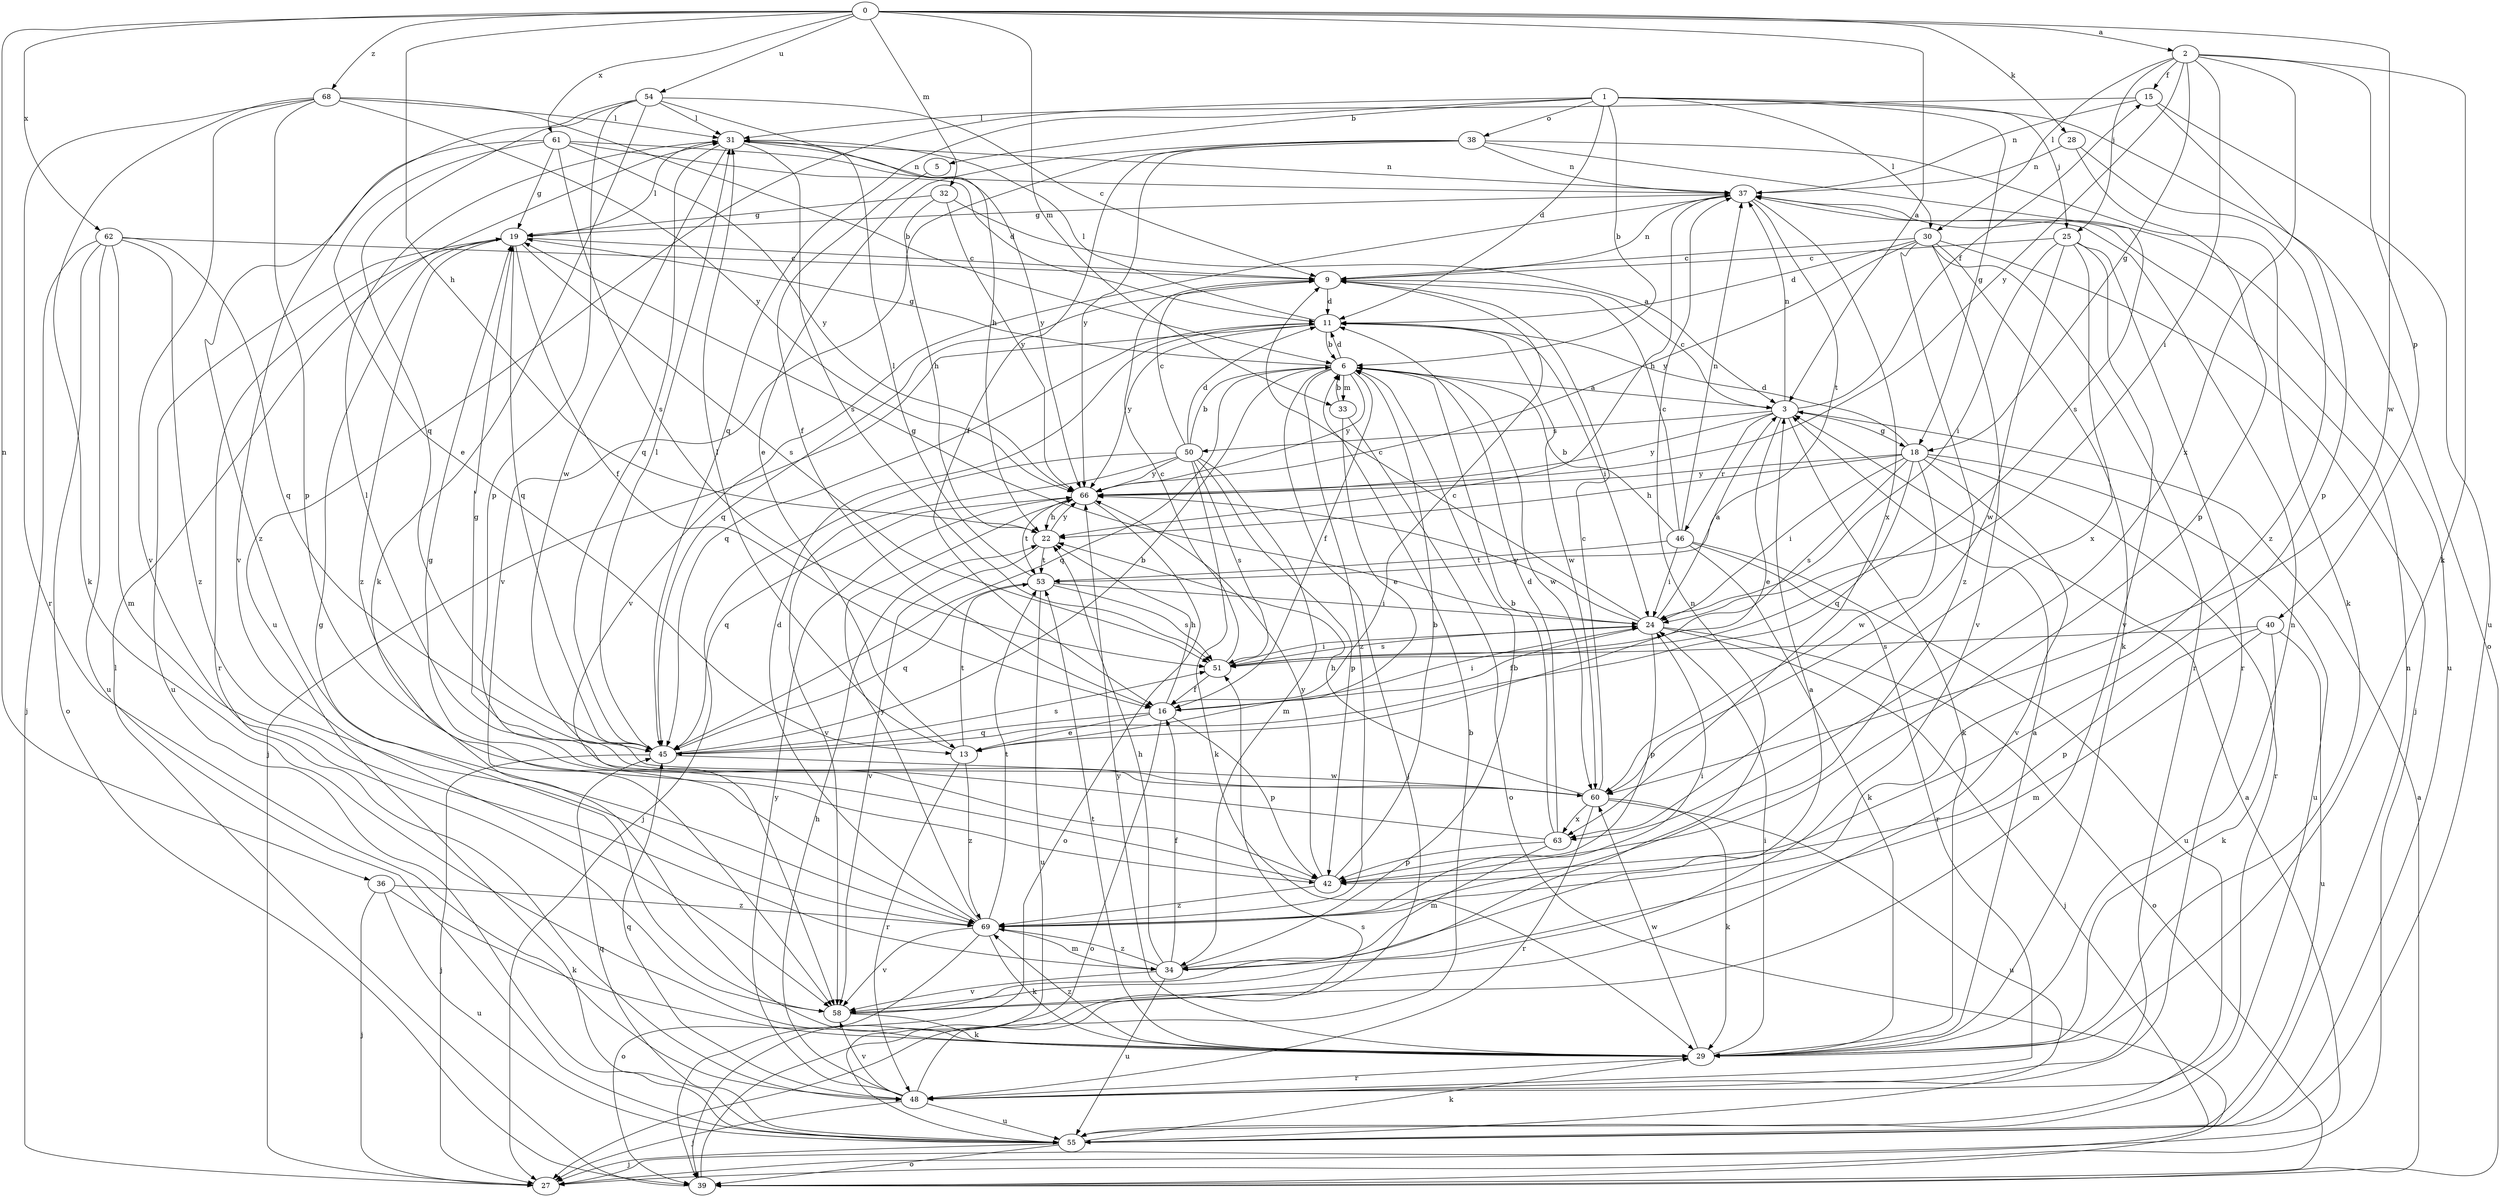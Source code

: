 strict digraph  {
0;
1;
2;
3;
5;
6;
9;
11;
13;
15;
16;
18;
19;
22;
24;
25;
27;
28;
29;
30;
31;
32;
33;
34;
36;
37;
38;
39;
40;
42;
45;
46;
48;
50;
51;
53;
54;
55;
58;
60;
61;
62;
63;
66;
68;
69;
0 -> 2  [label=a];
0 -> 3  [label=a];
0 -> 22  [label=h];
0 -> 28  [label=k];
0 -> 32  [label=m];
0 -> 33  [label=m];
0 -> 36  [label=n];
0 -> 54  [label=u];
0 -> 60  [label=w];
0 -> 61  [label=x];
0 -> 62  [label=x];
0 -> 68  [label=z];
1 -> 5  [label=b];
1 -> 6  [label=b];
1 -> 11  [label=d];
1 -> 18  [label=g];
1 -> 25  [label=j];
1 -> 30  [label=l];
1 -> 38  [label=o];
1 -> 39  [label=o];
1 -> 45  [label=q];
1 -> 55  [label=u];
2 -> 15  [label=f];
2 -> 18  [label=g];
2 -> 24  [label=i];
2 -> 25  [label=j];
2 -> 29  [label=k];
2 -> 30  [label=l];
2 -> 40  [label=p];
2 -> 63  [label=x];
2 -> 66  [label=y];
3 -> 9  [label=c];
3 -> 13  [label=e];
3 -> 15  [label=f];
3 -> 18  [label=g];
3 -> 29  [label=k];
3 -> 37  [label=n];
3 -> 46  [label=r];
3 -> 50  [label=s];
3 -> 66  [label=y];
5 -> 16  [label=f];
6 -> 3  [label=a];
6 -> 11  [label=d];
6 -> 16  [label=f];
6 -> 19  [label=g];
6 -> 27  [label=j];
6 -> 33  [label=m];
6 -> 45  [label=q];
6 -> 60  [label=w];
6 -> 66  [label=y];
6 -> 69  [label=z];
9 -> 11  [label=d];
9 -> 37  [label=n];
9 -> 45  [label=q];
11 -> 6  [label=b];
11 -> 24  [label=i];
11 -> 27  [label=j];
11 -> 31  [label=l];
11 -> 45  [label=q];
11 -> 60  [label=w];
11 -> 66  [label=y];
13 -> 31  [label=l];
13 -> 48  [label=r];
13 -> 53  [label=t];
13 -> 69  [label=z];
15 -> 31  [label=l];
15 -> 37  [label=n];
15 -> 42  [label=p];
15 -> 55  [label=u];
16 -> 9  [label=c];
16 -> 13  [label=e];
16 -> 22  [label=h];
16 -> 24  [label=i];
16 -> 39  [label=o];
16 -> 42  [label=p];
16 -> 45  [label=q];
18 -> 11  [label=d];
18 -> 22  [label=h];
18 -> 24  [label=i];
18 -> 45  [label=q];
18 -> 48  [label=r];
18 -> 51  [label=s];
18 -> 55  [label=u];
18 -> 58  [label=v];
18 -> 60  [label=w];
18 -> 66  [label=y];
19 -> 9  [label=c];
19 -> 16  [label=f];
19 -> 31  [label=l];
19 -> 45  [label=q];
19 -> 48  [label=r];
19 -> 51  [label=s];
19 -> 55  [label=u];
19 -> 69  [label=z];
22 -> 53  [label=t];
22 -> 58  [label=v];
22 -> 66  [label=y];
24 -> 3  [label=a];
24 -> 9  [label=c];
24 -> 16  [label=f];
24 -> 19  [label=g];
24 -> 27  [label=j];
24 -> 39  [label=o];
24 -> 42  [label=p];
24 -> 51  [label=s];
24 -> 66  [label=y];
25 -> 9  [label=c];
25 -> 24  [label=i];
25 -> 48  [label=r];
25 -> 58  [label=v];
25 -> 60  [label=w];
25 -> 63  [label=x];
27 -> 3  [label=a];
28 -> 37  [label=n];
28 -> 42  [label=p];
28 -> 69  [label=z];
29 -> 3  [label=a];
29 -> 24  [label=i];
29 -> 37  [label=n];
29 -> 48  [label=r];
29 -> 53  [label=t];
29 -> 60  [label=w];
29 -> 66  [label=y];
29 -> 69  [label=z];
30 -> 9  [label=c];
30 -> 11  [label=d];
30 -> 27  [label=j];
30 -> 29  [label=k];
30 -> 48  [label=r];
30 -> 58  [label=v];
30 -> 66  [label=y];
30 -> 69  [label=z];
31 -> 37  [label=n];
31 -> 45  [label=q];
31 -> 51  [label=s];
31 -> 60  [label=w];
31 -> 66  [label=y];
32 -> 3  [label=a];
32 -> 19  [label=g];
32 -> 22  [label=h];
32 -> 66  [label=y];
33 -> 6  [label=b];
33 -> 13  [label=e];
33 -> 39  [label=o];
34 -> 3  [label=a];
34 -> 6  [label=b];
34 -> 16  [label=f];
34 -> 22  [label=h];
34 -> 55  [label=u];
34 -> 58  [label=v];
34 -> 69  [label=z];
36 -> 27  [label=j];
36 -> 29  [label=k];
36 -> 55  [label=u];
36 -> 69  [label=z];
37 -> 19  [label=g];
37 -> 22  [label=h];
37 -> 53  [label=t];
37 -> 55  [label=u];
37 -> 58  [label=v];
37 -> 63  [label=x];
38 -> 13  [label=e];
38 -> 16  [label=f];
38 -> 29  [label=k];
38 -> 37  [label=n];
38 -> 51  [label=s];
38 -> 58  [label=v];
38 -> 66  [label=y];
39 -> 3  [label=a];
39 -> 31  [label=l];
39 -> 51  [label=s];
40 -> 29  [label=k];
40 -> 34  [label=m];
40 -> 42  [label=p];
40 -> 51  [label=s];
40 -> 55  [label=u];
42 -> 6  [label=b];
42 -> 19  [label=g];
42 -> 66  [label=y];
42 -> 69  [label=z];
45 -> 6  [label=b];
45 -> 27  [label=j];
45 -> 31  [label=l];
45 -> 51  [label=s];
45 -> 60  [label=w];
46 -> 6  [label=b];
46 -> 9  [label=c];
46 -> 24  [label=i];
46 -> 29  [label=k];
46 -> 37  [label=n];
46 -> 48  [label=r];
46 -> 53  [label=t];
46 -> 55  [label=u];
48 -> 6  [label=b];
48 -> 22  [label=h];
48 -> 27  [label=j];
48 -> 45  [label=q];
48 -> 55  [label=u];
48 -> 58  [label=v];
48 -> 66  [label=y];
50 -> 6  [label=b];
50 -> 9  [label=c];
50 -> 11  [label=d];
50 -> 27  [label=j];
50 -> 29  [label=k];
50 -> 34  [label=m];
50 -> 42  [label=p];
50 -> 51  [label=s];
50 -> 58  [label=v];
50 -> 66  [label=y];
51 -> 9  [label=c];
51 -> 16  [label=f];
51 -> 24  [label=i];
53 -> 24  [label=i];
53 -> 31  [label=l];
53 -> 45  [label=q];
53 -> 51  [label=s];
53 -> 55  [label=u];
54 -> 9  [label=c];
54 -> 22  [label=h];
54 -> 29  [label=k];
54 -> 31  [label=l];
54 -> 42  [label=p];
54 -> 45  [label=q];
54 -> 58  [label=v];
55 -> 27  [label=j];
55 -> 29  [label=k];
55 -> 37  [label=n];
55 -> 39  [label=o];
55 -> 45  [label=q];
58 -> 19  [label=g];
58 -> 29  [label=k];
58 -> 37  [label=n];
60 -> 9  [label=c];
60 -> 19  [label=g];
60 -> 22  [label=h];
60 -> 29  [label=k];
60 -> 48  [label=r];
60 -> 55  [label=u];
60 -> 63  [label=x];
61 -> 11  [label=d];
61 -> 13  [label=e];
61 -> 19  [label=g];
61 -> 37  [label=n];
61 -> 51  [label=s];
61 -> 66  [label=y];
61 -> 69  [label=z];
62 -> 9  [label=c];
62 -> 27  [label=j];
62 -> 34  [label=m];
62 -> 39  [label=o];
62 -> 45  [label=q];
62 -> 55  [label=u];
62 -> 69  [label=z];
63 -> 6  [label=b];
63 -> 11  [label=d];
63 -> 31  [label=l];
63 -> 34  [label=m];
63 -> 42  [label=p];
66 -> 22  [label=h];
66 -> 39  [label=o];
66 -> 45  [label=q];
66 -> 53  [label=t];
68 -> 6  [label=b];
68 -> 29  [label=k];
68 -> 31  [label=l];
68 -> 42  [label=p];
68 -> 48  [label=r];
68 -> 58  [label=v];
68 -> 66  [label=y];
69 -> 11  [label=d];
69 -> 24  [label=i];
69 -> 29  [label=k];
69 -> 34  [label=m];
69 -> 39  [label=o];
69 -> 53  [label=t];
69 -> 58  [label=v];
69 -> 66  [label=y];
}
